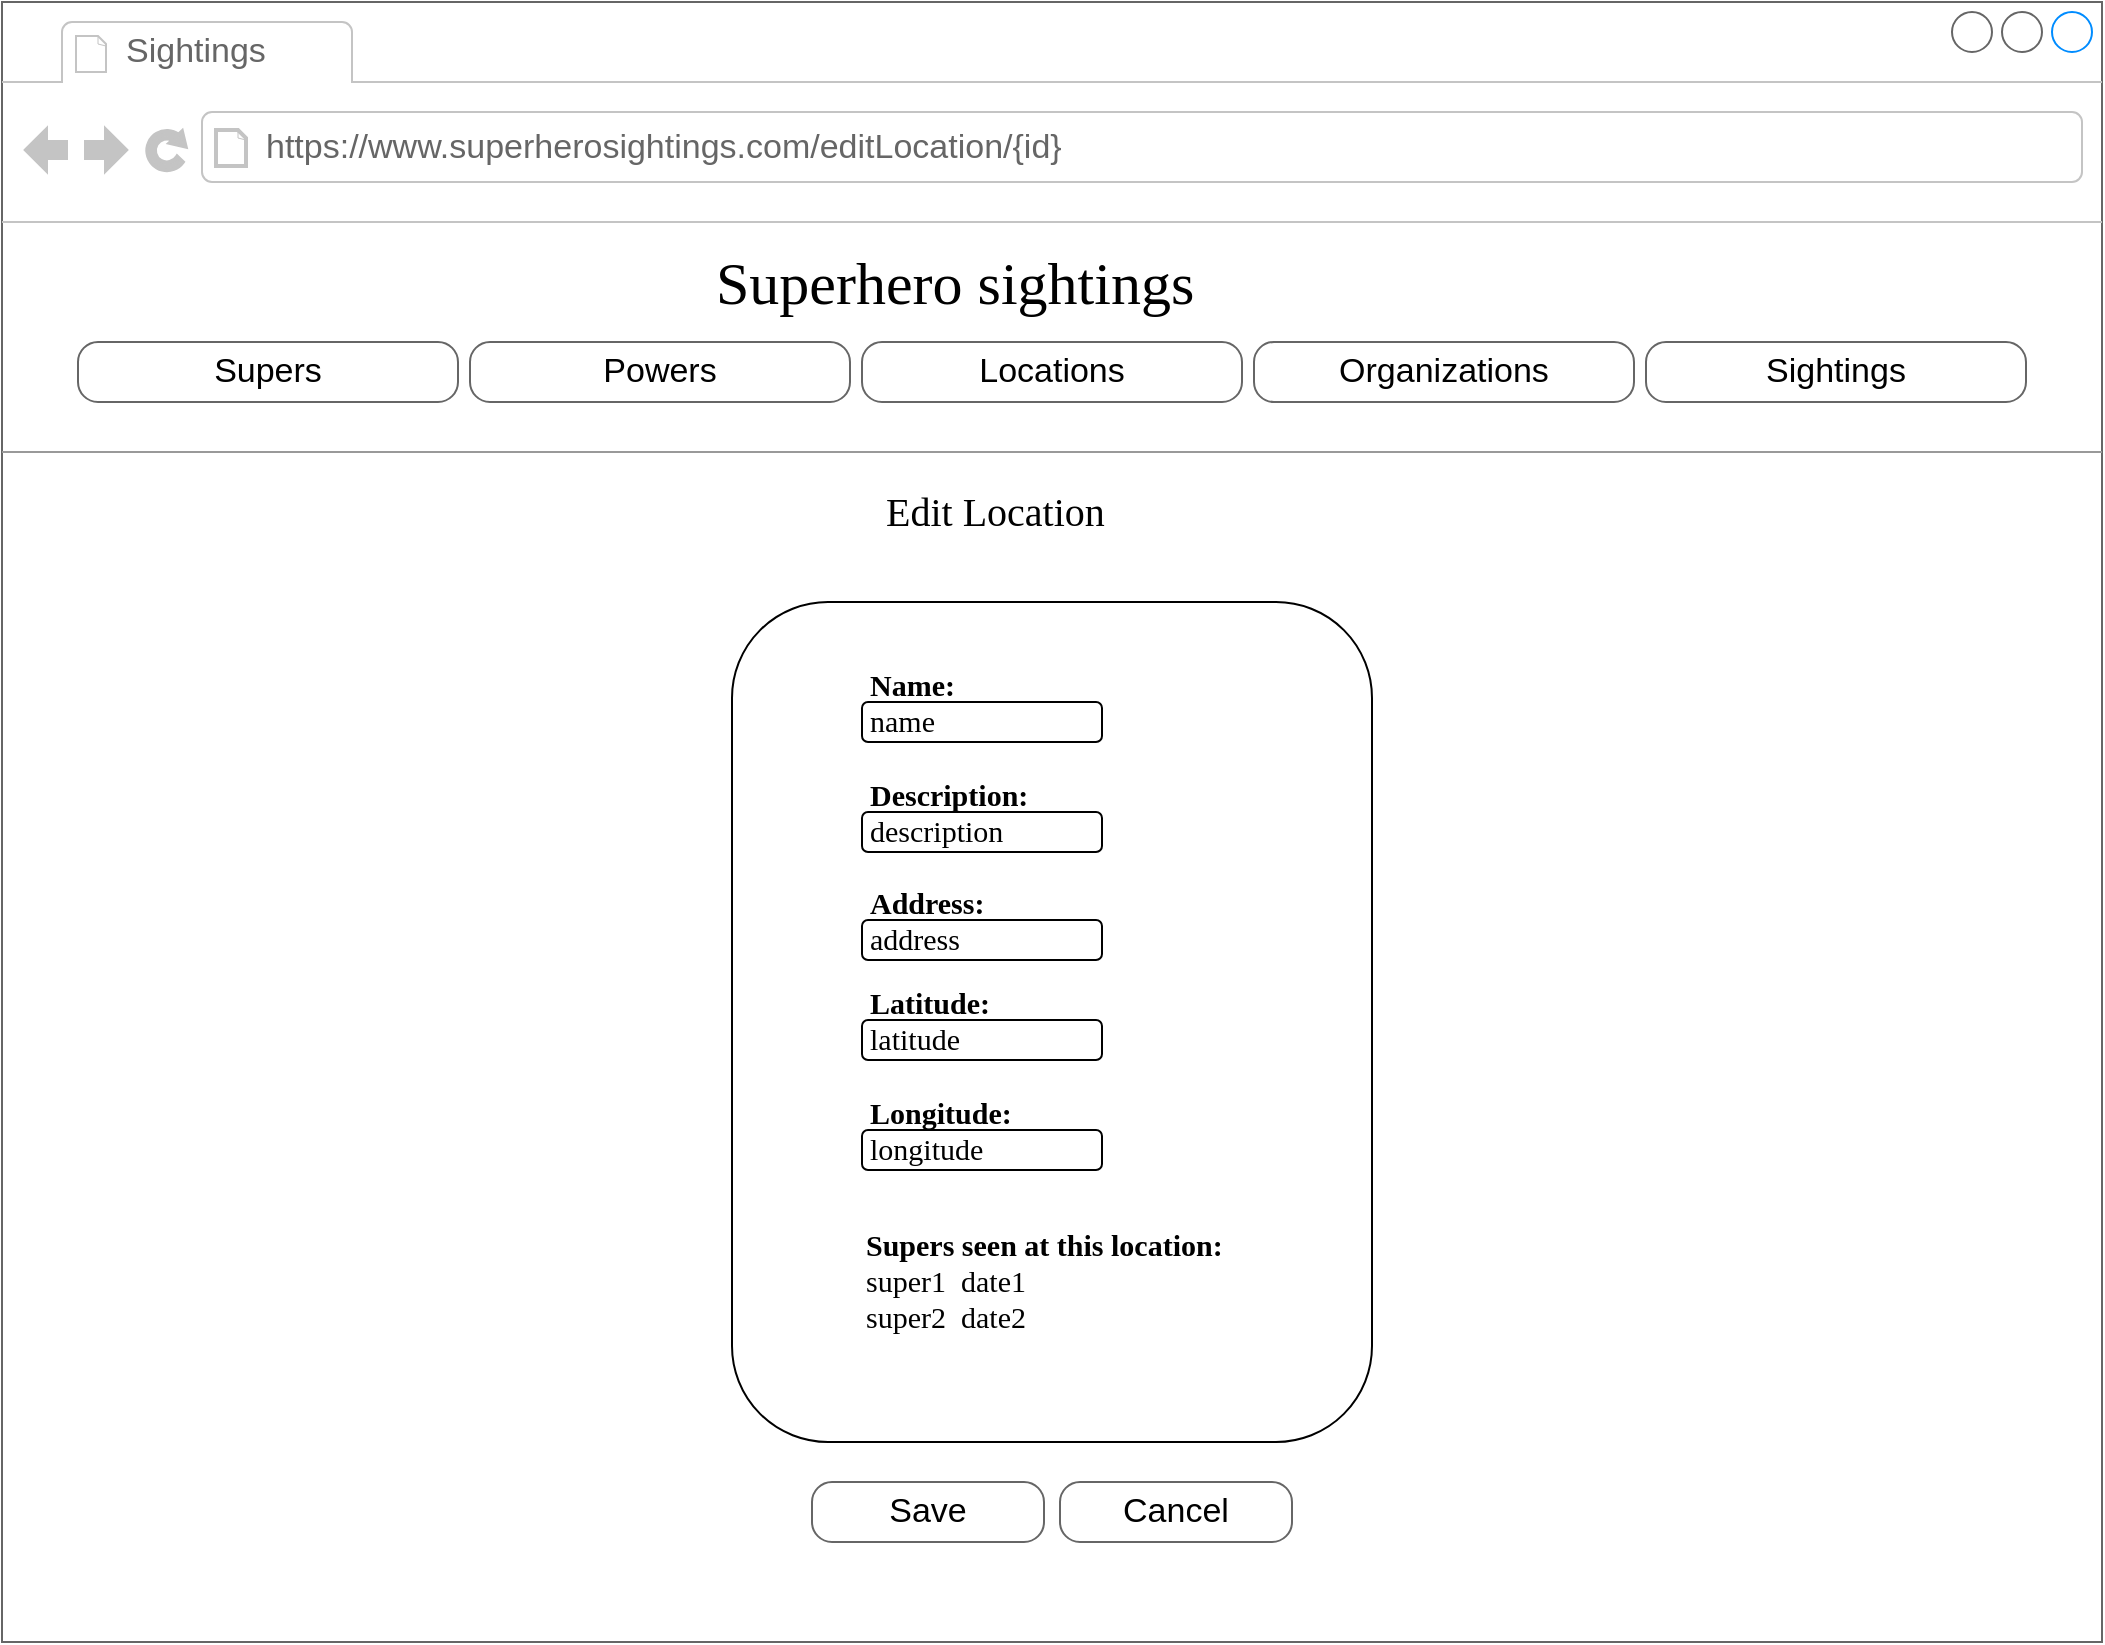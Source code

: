<mxfile version="14.1.9" type="device"><diagram name="Page-1" id="2cc2dc42-3aac-f2a9-1cec-7a8b7cbee084"><mxGraphModel dx="1422" dy="794" grid="1" gridSize="10" guides="1" tooltips="1" connect="1" arrows="1" fold="1" page="1" pageScale="1" pageWidth="1100" pageHeight="850" background="#ffffff" math="0" shadow="0"><root><mxCell id="0"/><mxCell id="1" parent="0"/><mxCell id="7026571954dc6520-1" value="" style="strokeWidth=1;shadow=0;dashed=0;align=center;html=1;shape=mxgraph.mockup.containers.browserWindow;rSize=0;strokeColor=#666666;mainText=,;recursiveResize=0;rounded=0;labelBackgroundColor=none;fontFamily=Verdana;fontSize=12" parent="1" vertex="1"><mxGeometry x="10" y="10" width="1050" height="820" as="geometry"/></mxCell><mxCell id="7026571954dc6520-2" value="Sightings" style="strokeWidth=1;shadow=0;dashed=0;align=center;html=1;shape=mxgraph.mockup.containers.anchor;fontSize=17;fontColor=#666666;align=left;" parent="7026571954dc6520-1" vertex="1"><mxGeometry x="60" y="12" width="100" height="26" as="geometry"/></mxCell><mxCell id="7026571954dc6520-3" value="https://www.superherosightings.com/editLocation/{id}" style="strokeWidth=1;shadow=0;dashed=0;align=center;html=1;shape=mxgraph.mockup.containers.anchor;rSize=0;fontSize=17;fontColor=#666666;align=left;" parent="7026571954dc6520-1" vertex="1"><mxGeometry x="130" y="60" width="250" height="26" as="geometry"/></mxCell><mxCell id="7026571954dc6520-4" value="Superhero sightings" style="text;html=1;points=[];align=left;verticalAlign=top;spacingTop=-4;fontSize=30;fontFamily=Verdana" parent="7026571954dc6520-1" vertex="1"><mxGeometry x="355" y="120" width="340" height="50" as="geometry"/></mxCell><mxCell id="7026571954dc6520-15" value="" style="verticalLabelPosition=bottom;shadow=0;dashed=0;align=center;html=1;verticalAlign=top;strokeWidth=1;shape=mxgraph.mockup.markup.line;strokeColor=#999999;rounded=0;labelBackgroundColor=none;fillColor=#ffffff;fontFamily=Verdana;fontSize=12;fontColor=#000000;" parent="7026571954dc6520-1" vertex="1"><mxGeometry y="120" width="1050" height="210" as="geometry"/></mxCell><mxCell id="1FFnmIm4WuDAt7eWRF6D-5" value="Supers" style="strokeWidth=1;shadow=0;dashed=0;align=center;html=1;shape=mxgraph.mockup.buttons.button;strokeColor=#666666;mainText=;buttonStyle=round;fontSize=17;fontStyle=0;fillColor=none;whiteSpace=wrap;rounded=0;labelBackgroundColor=none;" parent="7026571954dc6520-1" vertex="1"><mxGeometry x="38" y="170" width="190" height="30" as="geometry"/></mxCell><mxCell id="1FFnmIm4WuDAt7eWRF6D-6" value="Powers" style="strokeWidth=1;shadow=0;dashed=0;align=center;html=1;shape=mxgraph.mockup.buttons.button;strokeColor=#666666;mainText=;buttonStyle=round;fontSize=17;fontStyle=0;fillColor=none;whiteSpace=wrap;rounded=0;labelBackgroundColor=none;" parent="7026571954dc6520-1" vertex="1"><mxGeometry x="234" y="170" width="190" height="30" as="geometry"/></mxCell><mxCell id="1FFnmIm4WuDAt7eWRF6D-7" value="Locations" style="strokeWidth=1;shadow=0;dashed=0;align=center;html=1;shape=mxgraph.mockup.buttons.button;strokeColor=#666666;mainText=;buttonStyle=round;fontSize=17;fontStyle=0;fillColor=none;whiteSpace=wrap;rounded=0;labelBackgroundColor=none;" parent="7026571954dc6520-1" vertex="1"><mxGeometry x="430" y="170" width="190" height="30" as="geometry"/></mxCell><mxCell id="1FFnmIm4WuDAt7eWRF6D-8" value="Organizations" style="strokeWidth=1;shadow=0;dashed=0;align=center;html=1;shape=mxgraph.mockup.buttons.button;strokeColor=#666666;mainText=;buttonStyle=round;fontSize=17;fontStyle=0;fillColor=none;whiteSpace=wrap;rounded=0;labelBackgroundColor=none;" parent="7026571954dc6520-1" vertex="1"><mxGeometry x="626" y="170" width="190" height="30" as="geometry"/></mxCell><mxCell id="1FFnmIm4WuDAt7eWRF6D-9" value="Sightings" style="strokeWidth=1;shadow=0;dashed=0;align=center;html=1;shape=mxgraph.mockup.buttons.button;strokeColor=#666666;mainText=;buttonStyle=round;fontSize=17;fontStyle=0;fillColor=none;whiteSpace=wrap;rounded=0;labelBackgroundColor=none;" parent="7026571954dc6520-1" vertex="1"><mxGeometry x="822" y="170" width="190" height="30" as="geometry"/></mxCell><mxCell id="1FFnmIm4WuDAt7eWRF6D-24" value="Edit Location" style="text;html=1;points=[];align=left;verticalAlign=top;spacingTop=-4;fontSize=20;fontFamily=Verdana" parent="7026571954dc6520-1" vertex="1"><mxGeometry x="440" y="240" width="170" height="30" as="geometry"/></mxCell><mxCell id="1FFnmIm4WuDAt7eWRF6D-32" value="&lt;b&gt;Name:&amp;nbsp;&lt;/b&gt;&lt;br&gt;name" style="text;html=1;points=[];align=left;verticalAlign=top;spacingTop=-4;fontSize=15;fontFamily=Verdana" parent="7026571954dc6520-1" vertex="1"><mxGeometry x="432" y="330" width="170" height="30" as="geometry"/></mxCell><mxCell id="1FFnmIm4WuDAt7eWRF6D-33" value="&lt;b&gt;Description:&lt;br&gt;&lt;/b&gt;description" style="text;html=1;points=[];align=left;verticalAlign=top;spacingTop=-4;fontSize=15;fontFamily=Verdana" parent="7026571954dc6520-1" vertex="1"><mxGeometry x="432" y="385" width="170" height="30" as="geometry"/></mxCell><mxCell id="445DHlsF1RTjqrTDyRUp-1" value="Save" style="strokeWidth=1;shadow=0;dashed=0;align=center;html=1;shape=mxgraph.mockup.buttons.button;strokeColor=#666666;mainText=;buttonStyle=round;fontSize=17;fontStyle=0;fillColor=none;whiteSpace=wrap;rounded=0;labelBackgroundColor=none;" parent="7026571954dc6520-1" vertex="1"><mxGeometry x="405" y="740" width="116" height="30" as="geometry"/></mxCell><mxCell id="445DHlsF1RTjqrTDyRUp-2" value="Cancel" style="strokeWidth=1;shadow=0;dashed=0;align=center;html=1;shape=mxgraph.mockup.buttons.button;strokeColor=#666666;mainText=;buttonStyle=round;fontSize=17;fontStyle=0;fillColor=none;whiteSpace=wrap;rounded=0;labelBackgroundColor=none;" parent="7026571954dc6520-1" vertex="1"><mxGeometry x="529" y="740" width="116" height="30" as="geometry"/></mxCell><mxCell id="4ZIxJMLWynfcIslJQRrj-11" value="&lt;b&gt;Supers seen at this location:&lt;br&gt;&lt;/b&gt;super1&amp;nbsp; date1&amp;nbsp; &amp;nbsp; &amp;nbsp;&lt;br&gt;super2&amp;nbsp; date2&amp;nbsp; &amp;nbsp; &amp;nbsp;" style="text;html=1;points=[];align=left;verticalAlign=top;spacingTop=-4;fontSize=15;fontFamily=Verdana" parent="7026571954dc6520-1" vertex="1"><mxGeometry x="430" y="610" width="170" height="30" as="geometry"/></mxCell><mxCell id="4ZIxJMLWynfcIslJQRrj-13" value="" style="rounded=1;whiteSpace=wrap;html=1;glass=0;fillColor=none;" parent="7026571954dc6520-1" vertex="1"><mxGeometry x="430" y="350" width="120" height="20" as="geometry"/></mxCell><mxCell id="4ZIxJMLWynfcIslJQRrj-14" value="" style="rounded=1;whiteSpace=wrap;html=1;glass=0;fillColor=none;" parent="7026571954dc6520-1" vertex="1"><mxGeometry x="430" y="405" width="120" height="20" as="geometry"/></mxCell><mxCell id="uvOFmMX-3NivLyHeSt-9-1" value="&lt;b&gt;Address:&lt;br&gt;&lt;/b&gt;address" style="text;html=1;points=[];align=left;verticalAlign=top;spacingTop=-4;fontSize=15;fontFamily=Verdana" parent="7026571954dc6520-1" vertex="1"><mxGeometry x="432" y="439" width="170" height="30" as="geometry"/></mxCell><mxCell id="uvOFmMX-3NivLyHeSt-9-2" value="" style="rounded=1;whiteSpace=wrap;html=1;glass=0;fillColor=none;" parent="7026571954dc6520-1" vertex="1"><mxGeometry x="430" y="459" width="120" height="20" as="geometry"/></mxCell><mxCell id="uvOFmMX-3NivLyHeSt-9-3" value="&lt;b&gt;Latitude:&lt;br&gt;&lt;/b&gt;latitude" style="text;html=1;points=[];align=left;verticalAlign=top;spacingTop=-4;fontSize=15;fontFamily=Verdana" parent="7026571954dc6520-1" vertex="1"><mxGeometry x="432" y="489" width="170" height="30" as="geometry"/></mxCell><mxCell id="uvOFmMX-3NivLyHeSt-9-4" value="" style="rounded=1;whiteSpace=wrap;html=1;glass=0;fillColor=none;" parent="7026571954dc6520-1" vertex="1"><mxGeometry x="430" y="509" width="120" height="20" as="geometry"/></mxCell><mxCell id="uvOFmMX-3NivLyHeSt-9-5" value="&lt;b&gt;Longitude:&lt;br&gt;&lt;/b&gt;longitude" style="text;html=1;points=[];align=left;verticalAlign=top;spacingTop=-4;fontSize=15;fontFamily=Verdana" parent="7026571954dc6520-1" vertex="1"><mxGeometry x="432" y="544" width="170" height="30" as="geometry"/></mxCell><mxCell id="uvOFmMX-3NivLyHeSt-9-6" value="" style="rounded=1;whiteSpace=wrap;html=1;glass=0;fillColor=none;" parent="7026571954dc6520-1" vertex="1"><mxGeometry x="430" y="564" width="120" height="20" as="geometry"/></mxCell><mxCell id="k1w8FJ1tz7bcgAcE3jQ7-1" value="" style="rounded=1;whiteSpace=wrap;html=1;glass=0;fillColor=none;" vertex="1" parent="1"><mxGeometry x="375" y="310" width="320" height="420" as="geometry"/></mxCell></root></mxGraphModel></diagram></mxfile>